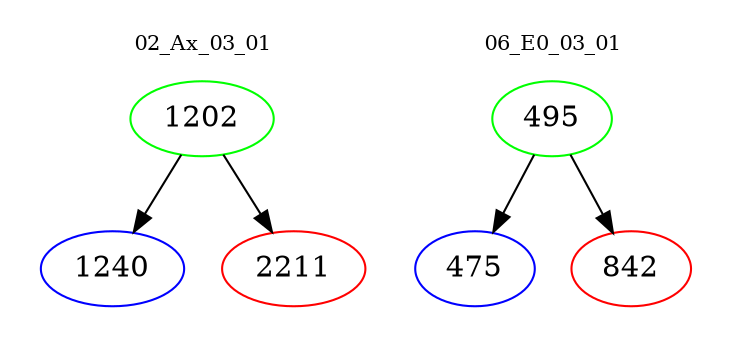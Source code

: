 digraph{
subgraph cluster_0 {
color = white
label = "02_Ax_03_01";
fontsize=10;
T0_1202 [label="1202", color="green"]
T0_1202 -> T0_1240 [color="black"]
T0_1240 [label="1240", color="blue"]
T0_1202 -> T0_2211 [color="black"]
T0_2211 [label="2211", color="red"]
}
subgraph cluster_1 {
color = white
label = "06_E0_03_01";
fontsize=10;
T1_495 [label="495", color="green"]
T1_495 -> T1_475 [color="black"]
T1_475 [label="475", color="blue"]
T1_495 -> T1_842 [color="black"]
T1_842 [label="842", color="red"]
}
}
